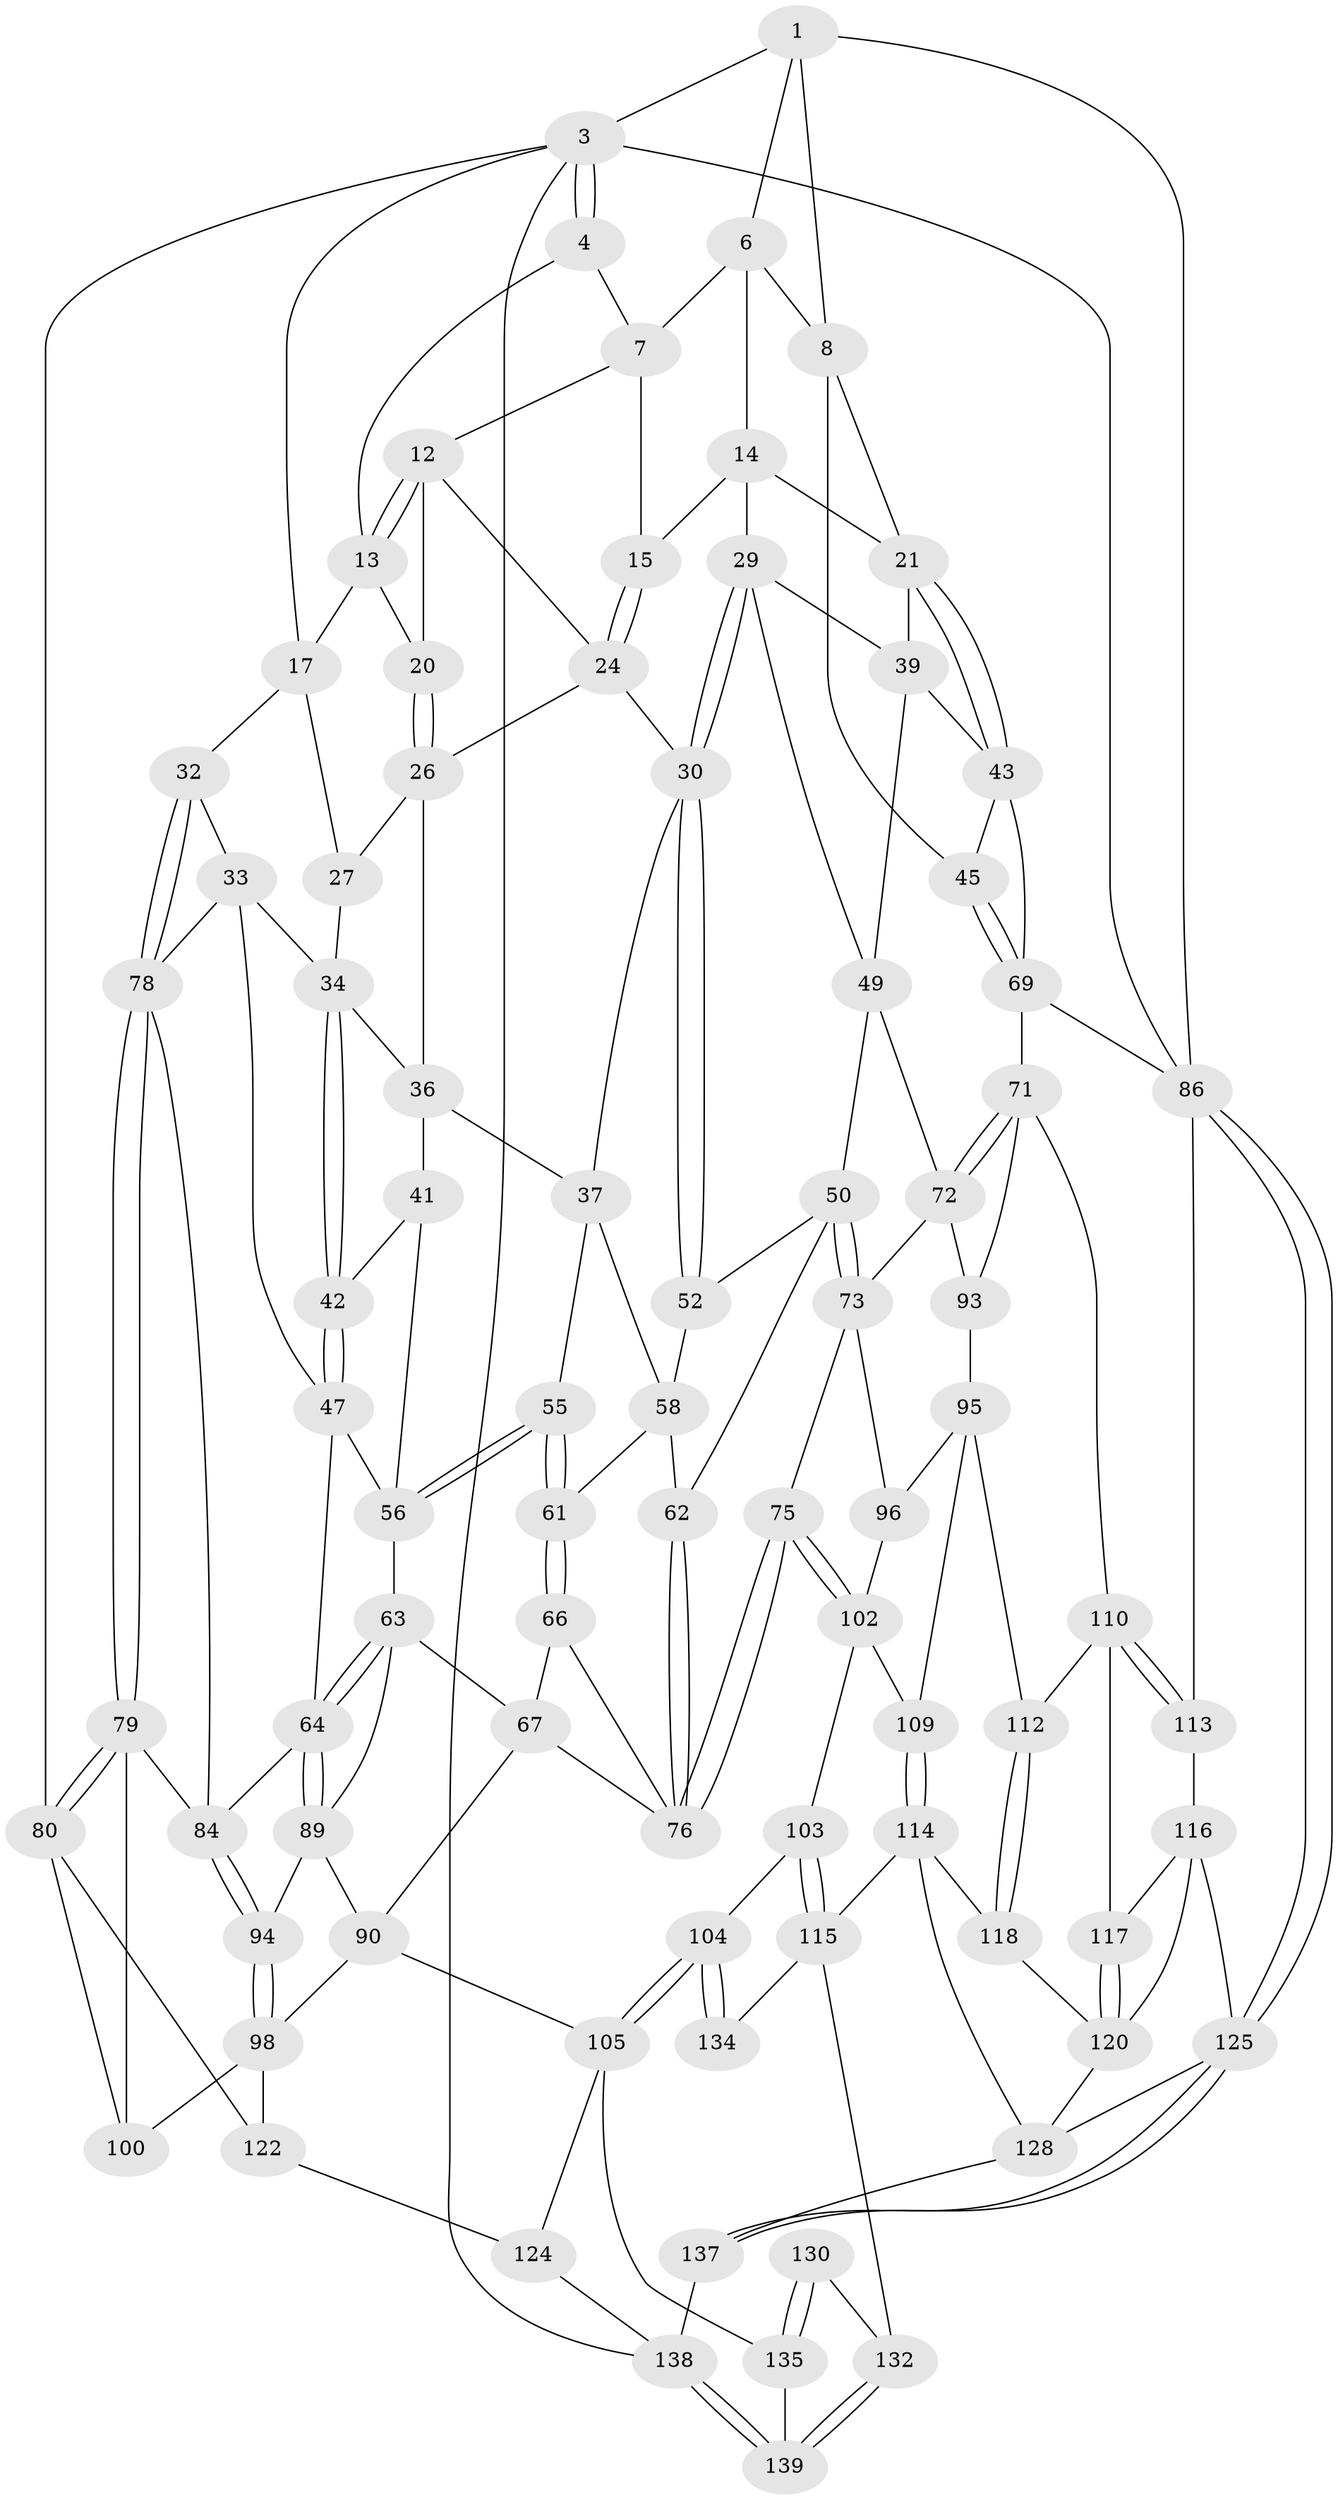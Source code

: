 // original degree distribution, {3: 0.02142857142857143, 6: 0.24285714285714285, 5: 0.4928571428571429, 4: 0.24285714285714285}
// Generated by graph-tools (version 1.1) at 2025/11/02/27/25 16:11:58]
// undirected, 85 vertices, 191 edges
graph export_dot {
graph [start="1"]
  node [color=gray90,style=filled];
  1 [pos="+0.7007094146967945+0",super="+2"];
  3 [pos="+0+0",super="+81"];
  4 [pos="+0.2947287912976756+0",super="+5"];
  6 [pos="+0.6777998003139591+0",super="+10"];
  7 [pos="+0.5636486597849556+0.056208642788176756",super="+11"];
  8 [pos="+1+0",super="+9"];
  12 [pos="+0.4962130518371529+0.10200088215723284",super="+19"];
  13 [pos="+0.2976453586189952+0",super="+16"];
  14 [pos="+0.6863759525016577+0.11352594945309104",super="+23"];
  15 [pos="+0.5589255917007316+0.12392352868599422"];
  17 [pos="+0.2368007003945663+0.08633247605703606",super="+18"];
  20 [pos="+0.42206296791169573+0.1809318061470801"];
  21 [pos="+0.8298442117248411+0.25549268308304124",super="+22"];
  24 [pos="+0.5459726146179796+0.2833050469776201",super="+25"];
  26 [pos="+0.41216573772548915+0.18717650707463082",super="+28"];
  27 [pos="+0.23151345787667774+0.11625937956228498"];
  29 [pos="+0.6128503033532279+0.29743321901767206",super="+40"];
  30 [pos="+0.5585903924312876+0.2980228734411716",super="+31"];
  32 [pos="+0+0.16522491645220047"];
  33 [pos="+0.1665236266622411+0.22409931970379568",super="+48"];
  34 [pos="+0.1904314182896882+0.2118083908455974",super="+35"];
  36 [pos="+0.3570480512406724+0.2679727065057021",super="+38"];
  37 [pos="+0.39529599716837743+0.3525363688384301",super="+54"];
  39 [pos="+0.703097772623964+0.33185894559949464",super="+44"];
  41 [pos="+0.2949145807768523+0.39539375809568533"];
  42 [pos="+0.26933710498195734+0.38080566577080593"];
  43 [pos="+0.8431187021205526+0.40426683000162605",super="+46"];
  45 [pos="+1+0.17011564657147552"];
  47 [pos="+0.13765249795528903+0.45246163823676055",super="+59"];
  49 [pos="+0.6833663719402284+0.42607424297896124",super="+53"];
  50 [pos="+0.6215960084771815+0.46647575539139624",super="+51"];
  52 [pos="+0.5471376878304092+0.35332136501804645"];
  55 [pos="+0.35161072168258095+0.4627539467480435"];
  56 [pos="+0.30930134863745096+0.43686736414967914",super="+57"];
  58 [pos="+0.4397631879362703+0.41396074655326376",super="+60"];
  61 [pos="+0.36602109008566514+0.5051151215293186"];
  62 [pos="+0.49040280743945863+0.4958980603234569"];
  63 [pos="+0.29462061792108984+0.4672555554306975",super="+68"];
  64 [pos="+0.2438145460226187+0.5606090551995087",super="+65"];
  66 [pos="+0.3632787550363643+0.5233341692498708"];
  67 [pos="+0.34951470173123+0.5386510969873758",super="+88"];
  69 [pos="+1+0.5578625869915234",super="+70"];
  71 [pos="+1+0.5541900718008272",super="+92"];
  72 [pos="+0.8265263438484893+0.47739155674917294",super="+77"];
  73 [pos="+0.623703351794666+0.5580945281799913",super="+74"];
  75 [pos="+0.5428173140310194+0.6280465885980352"];
  76 [pos="+0.5184443556547876+0.6113084949663423",super="+83"];
  78 [pos="+0+0.401064269001462",super="+82"];
  79 [pos="+0+0.7464476156540202",super="+97"];
  80 [pos="+0+1",super="+106"];
  84 [pos="+0.11099326612252439+0.6095037193050333",super="+85"];
  86 [pos="+1+1",super="+87"];
  89 [pos="+0.25383156092260295+0.57117924196808",super="+91"];
  90 [pos="+0.3520493578326757+0.6650229769339461",super="+101"];
  93 [pos="+0.8016933257700882+0.5786831473982814"];
  94 [pos="+0.22897943041185412+0.6610792597415558"];
  95 [pos="+0.6872930661571344+0.6693720716110693",super="+108"];
  96 [pos="+0.6790775231153484+0.666165373849946"];
  98 [pos="+0.21252531179079726+0.7206652825158709",super="+99"];
  100 [pos="+0.10827485247030508+0.6831248469743892"];
  102 [pos="+0.5368617082738466+0.6574419322660542",super="+107"];
  103 [pos="+0.5189807145418691+0.692932478471443"];
  104 [pos="+0.4575855706257954+0.7824559718911437"];
  105 [pos="+0.3712435311169947+0.8083123574320614",super="+123"];
  109 [pos="+0.6362780923394145+0.8052515712798746"];
  110 [pos="+0.8545524075167102+0.7182133006382772",super="+111"];
  112 [pos="+0.7631578493613157+0.7438978755347742"];
  113 [pos="+0.986742047731649+0.7503004730687829"];
  114 [pos="+0.6312250246672635+0.829090793005971",super="+119"];
  115 [pos="+0.601924041921686+0.8348965224757544",super="+133"];
  116 [pos="+0.9675274740099842+0.7882165182360423",super="+127"];
  117 [pos="+0.8600318869833588+0.8316733240770277"];
  118 [pos="+0.7557793526683301+0.799403798813194"];
  120 [pos="+0.8600288144843159+0.8317556103113359",super="+121"];
  122 [pos="+0.13052669485497603+0.8709408824469896"];
  124 [pos="+0.2884415147774485+0.8852139537758009"];
  125 [pos="+1+1",super="+126"];
  128 [pos="+0.7752359965443456+0.9034940720820276",super="+129"];
  130 [pos="+0.48395053742937894+0.8277414608199052",super="+131"];
  132 [pos="+0.5609255375152638+0.8924710439850526"];
  134 [pos="+0.4726553903321847+0.795621303620539"];
  135 [pos="+0.47356421848216035+1",super="+136"];
  137 [pos="+0.6075002979769806+1"];
  138 [pos="+0.5393789255071996+1",super="+140"];
  139 [pos="+0.526281010801771+1"];
  1 -- 6;
  1 -- 8;
  1 -- 3;
  1 -- 86;
  3 -- 4;
  3 -- 4;
  3 -- 17;
  3 -- 80;
  3 -- 138;
  3 -- 86;
  4 -- 13;
  4 -- 7;
  6 -- 7;
  6 -- 8;
  6 -- 14;
  7 -- 12;
  7 -- 15;
  8 -- 45;
  8 -- 21;
  12 -- 13;
  12 -- 13;
  12 -- 20;
  12 -- 24;
  13 -- 17;
  13 -- 20;
  14 -- 15;
  14 -- 29;
  14 -- 21;
  15 -- 24;
  15 -- 24;
  17 -- 27;
  17 -- 32;
  20 -- 26;
  20 -- 26;
  21 -- 43;
  21 -- 43;
  21 -- 39;
  24 -- 30;
  24 -- 26;
  26 -- 27;
  26 -- 36;
  27 -- 34;
  29 -- 30;
  29 -- 30;
  29 -- 49;
  29 -- 39;
  30 -- 52;
  30 -- 52;
  30 -- 37;
  32 -- 33;
  32 -- 78;
  32 -- 78;
  33 -- 34;
  33 -- 47;
  33 -- 78;
  34 -- 42;
  34 -- 42;
  34 -- 36;
  36 -- 41;
  36 -- 37;
  37 -- 58;
  37 -- 55;
  39 -- 43;
  39 -- 49;
  41 -- 42;
  41 -- 56;
  42 -- 47;
  42 -- 47;
  43 -- 69;
  43 -- 45;
  45 -- 69;
  45 -- 69;
  47 -- 64;
  47 -- 56;
  49 -- 50;
  49 -- 72;
  50 -- 73;
  50 -- 73;
  50 -- 52;
  50 -- 62;
  52 -- 58;
  55 -- 56;
  55 -- 56;
  55 -- 61;
  55 -- 61;
  56 -- 63;
  58 -- 61;
  58 -- 62;
  61 -- 66;
  61 -- 66;
  62 -- 76;
  62 -- 76;
  63 -- 64;
  63 -- 64;
  63 -- 89;
  63 -- 67;
  64 -- 89;
  64 -- 89;
  64 -- 84;
  66 -- 67;
  66 -- 76;
  67 -- 90;
  67 -- 76;
  69 -- 71;
  69 -- 86;
  71 -- 72;
  71 -- 72;
  71 -- 93;
  71 -- 110;
  72 -- 73;
  72 -- 93;
  73 -- 96;
  73 -- 75;
  75 -- 76;
  75 -- 76;
  75 -- 102;
  75 -- 102;
  78 -- 79;
  78 -- 79;
  78 -- 84;
  79 -- 80;
  79 -- 80;
  79 -- 100;
  79 -- 84;
  80 -- 122;
  80 -- 100;
  84 -- 94;
  84 -- 94;
  86 -- 125;
  86 -- 125;
  86 -- 113;
  89 -- 90;
  89 -- 94;
  90 -- 105;
  90 -- 98;
  93 -- 95;
  94 -- 98;
  94 -- 98;
  95 -- 96;
  95 -- 112;
  95 -- 109;
  96 -- 102;
  98 -- 100;
  98 -- 122;
  102 -- 103;
  102 -- 109;
  103 -- 104;
  103 -- 115;
  103 -- 115;
  104 -- 105;
  104 -- 105;
  104 -- 134;
  104 -- 134;
  105 -- 124;
  105 -- 135;
  109 -- 114;
  109 -- 114;
  110 -- 113;
  110 -- 113;
  110 -- 112;
  110 -- 117;
  112 -- 118;
  112 -- 118;
  113 -- 116;
  114 -- 115;
  114 -- 128;
  114 -- 118;
  115 -- 132;
  115 -- 134;
  116 -- 117;
  116 -- 120;
  116 -- 125;
  117 -- 120;
  117 -- 120;
  118 -- 120;
  120 -- 128;
  122 -- 124;
  124 -- 138;
  125 -- 137;
  125 -- 137;
  125 -- 128;
  128 -- 137;
  130 -- 135 [weight=2];
  130 -- 135;
  130 -- 132;
  132 -- 139;
  132 -- 139;
  135 -- 139;
  137 -- 138;
  138 -- 139;
  138 -- 139;
}
